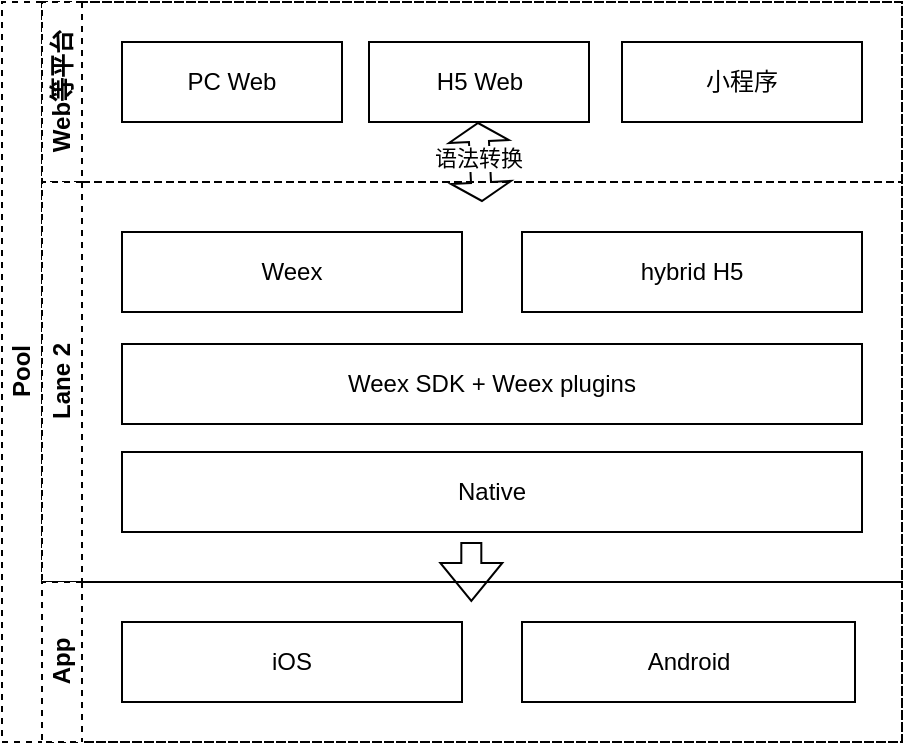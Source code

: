<mxfile version="20.3.0" type="github">
  <diagram id="prtHgNgQTEPvFCAcTncT" name="Page-1">
    <mxGraphModel dx="788" dy="478" grid="1" gridSize="10" guides="1" tooltips="1" connect="1" arrows="1" fold="1" page="1" pageScale="1" pageWidth="827" pageHeight="1169" math="0" shadow="0">
      <root>
        <mxCell id="0" />
        <mxCell id="1" parent="0" />
        <mxCell id="dNxyNK7c78bLwvsdeMH5-19" value="Pool" style="swimlane;html=1;childLayout=stackLayout;resizeParent=1;resizeParentMax=0;horizontal=0;startSize=20;horizontalStack=0;dashed=1;" parent="1" vertex="1">
          <mxGeometry x="120" y="120" width="450" height="370" as="geometry">
            <mxRectangle x="120" y="120" width="40" height="60" as="alternateBounds" />
          </mxGeometry>
        </mxCell>
        <mxCell id="dNxyNK7c78bLwvsdeMH5-20" value="Web等平台" style="swimlane;html=1;startSize=20;horizontal=0;dashed=1;" parent="dNxyNK7c78bLwvsdeMH5-19" vertex="1">
          <mxGeometry x="20" width="430" height="90" as="geometry" />
        </mxCell>
        <mxCell id="hqmZHZQP9ogtLiP07Q59-2" value="PC Web" style="rounded=0;whiteSpace=wrap;html=1;" vertex="1" parent="dNxyNK7c78bLwvsdeMH5-20">
          <mxGeometry x="40" y="20" width="110" height="40" as="geometry" />
        </mxCell>
        <mxCell id="hqmZHZQP9ogtLiP07Q59-3" value="小程序" style="rounded=0;whiteSpace=wrap;html=1;" vertex="1" parent="dNxyNK7c78bLwvsdeMH5-20">
          <mxGeometry x="290" y="20" width="120" height="40" as="geometry" />
        </mxCell>
        <mxCell id="hqmZHZQP9ogtLiP07Q59-4" value="H5 Web" style="rounded=0;whiteSpace=wrap;html=1;" vertex="1" parent="dNxyNK7c78bLwvsdeMH5-20">
          <mxGeometry x="163.5" y="20" width="110" height="40" as="geometry" />
        </mxCell>
        <mxCell id="hqmZHZQP9ogtLiP07Q59-18" value="" style="shape=flexArrow;endArrow=classic;startArrow=classic;html=1;rounded=0;endWidth=19;endSize=2.76;startWidth=19;startSize=2.76;" edge="1" parent="dNxyNK7c78bLwvsdeMH5-20">
          <mxGeometry width="100" height="100" relative="1" as="geometry">
            <mxPoint x="220" y="100" as="sourcePoint" />
            <mxPoint x="218" y="60" as="targetPoint" />
          </mxGeometry>
        </mxCell>
        <mxCell id="hqmZHZQP9ogtLiP07Q59-20" value="语法转换" style="edgeLabel;html=1;align=center;verticalAlign=middle;resizable=0;points=[];" vertex="1" connectable="0" parent="hqmZHZQP9ogtLiP07Q59-18">
          <mxGeometry x="0.113" y="1" relative="1" as="geometry">
            <mxPoint as="offset" />
          </mxGeometry>
        </mxCell>
        <mxCell id="dNxyNK7c78bLwvsdeMH5-21" value="Lane 2" style="swimlane;html=1;startSize=20;horizontal=0;dashed=1;" parent="dNxyNK7c78bLwvsdeMH5-19" vertex="1">
          <mxGeometry x="20" y="90" width="430" height="200" as="geometry" />
        </mxCell>
        <mxCell id="hqmZHZQP9ogtLiP07Q59-6" value="Weex" style="rounded=0;whiteSpace=wrap;html=1;" vertex="1" parent="dNxyNK7c78bLwvsdeMH5-21">
          <mxGeometry x="40" y="25" width="170" height="40" as="geometry" />
        </mxCell>
        <mxCell id="hqmZHZQP9ogtLiP07Q59-7" value="hybrid H5" style="rounded=0;whiteSpace=wrap;html=1;" vertex="1" parent="dNxyNK7c78bLwvsdeMH5-21">
          <mxGeometry x="240" y="25" width="170" height="40" as="geometry" />
        </mxCell>
        <mxCell id="hqmZHZQP9ogtLiP07Q59-8" value="Weex SDK + Weex plugins" style="rounded=0;whiteSpace=wrap;html=1;" vertex="1" parent="dNxyNK7c78bLwvsdeMH5-21">
          <mxGeometry x="40" y="81" width="370" height="40" as="geometry" />
        </mxCell>
        <mxCell id="hqmZHZQP9ogtLiP07Q59-9" value="Native" style="rounded=0;whiteSpace=wrap;html=1;" vertex="1" parent="dNxyNK7c78bLwvsdeMH5-21">
          <mxGeometry x="40" y="135" width="370" height="40" as="geometry" />
        </mxCell>
        <mxCell id="hqmZHZQP9ogtLiP07Q59-21" value="" style="shape=flexArrow;endArrow=classic;html=1;rounded=0;" edge="1" parent="dNxyNK7c78bLwvsdeMH5-21">
          <mxGeometry width="50" height="50" relative="1" as="geometry">
            <mxPoint x="214.66" y="180" as="sourcePoint" />
            <mxPoint x="214.66" y="210" as="targetPoint" />
          </mxGeometry>
        </mxCell>
        <mxCell id="dNxyNK7c78bLwvsdeMH5-22" value="App" style="swimlane;html=1;startSize=20;horizontal=0;dashed=1;" parent="dNxyNK7c78bLwvsdeMH5-19" vertex="1">
          <mxGeometry x="20" y="290" width="430" height="80" as="geometry" />
        </mxCell>
        <mxCell id="hqmZHZQP9ogtLiP07Q59-10" value="iOS" style="rounded=0;whiteSpace=wrap;html=1;" vertex="1" parent="dNxyNK7c78bLwvsdeMH5-22">
          <mxGeometry x="40" y="20" width="170" height="40" as="geometry" />
        </mxCell>
        <mxCell id="hqmZHZQP9ogtLiP07Q59-11" value="Android" style="rounded=0;whiteSpace=wrap;html=1;" vertex="1" parent="dNxyNK7c78bLwvsdeMH5-22">
          <mxGeometry x="240" y="20" width="166.5" height="40" as="geometry" />
        </mxCell>
      </root>
    </mxGraphModel>
  </diagram>
</mxfile>
